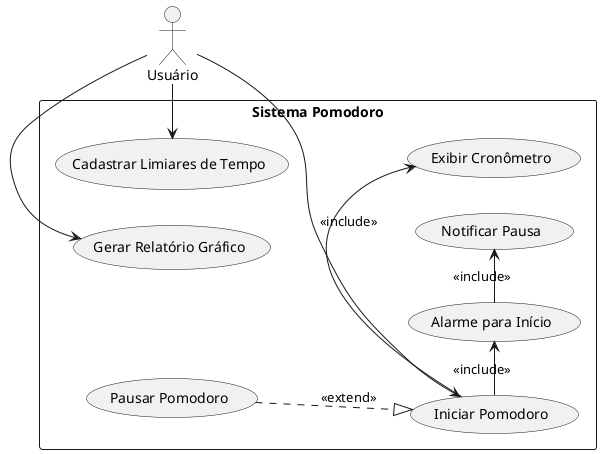 @startuml "Diagrama de Casos de Uso"

actor "Usuário" as Usuario

left to right direction

rectangle "Sistema Pomodoro" {

    usecase "Cadastrar Limiares de Tempo" as CadastrarTempo

    usecase "Iniciar Pomodoro" as IniciarPomodoro
    usecase "Pausar Pomodoro" as PausarPomodoro
    usecase "Exibir Cronômetro" as ExibirCronometro

    usecase "Notificar Pausa" as NotificarPausa
    usecase "Alarme para Início" as AlarmeInicio
    
    usecase "Gerar Relatório Gráfico" as GerarRelatorio

    Usuario -> CadastrarTempo
    Usuario -> IniciarPomodoro
    Usuario -> GerarRelatorio
    
    IniciarPomodoro -> ExibirCronometro : "<<include>>"
    IniciarPomodoro -> AlarmeInicio : "<<include>>"

    PausarPomodoro ..|> IniciarPomodoro : "<<extend>>"
    AlarmeInicio -> NotificarPausa : "<<include>>"
    
}

@enduml
